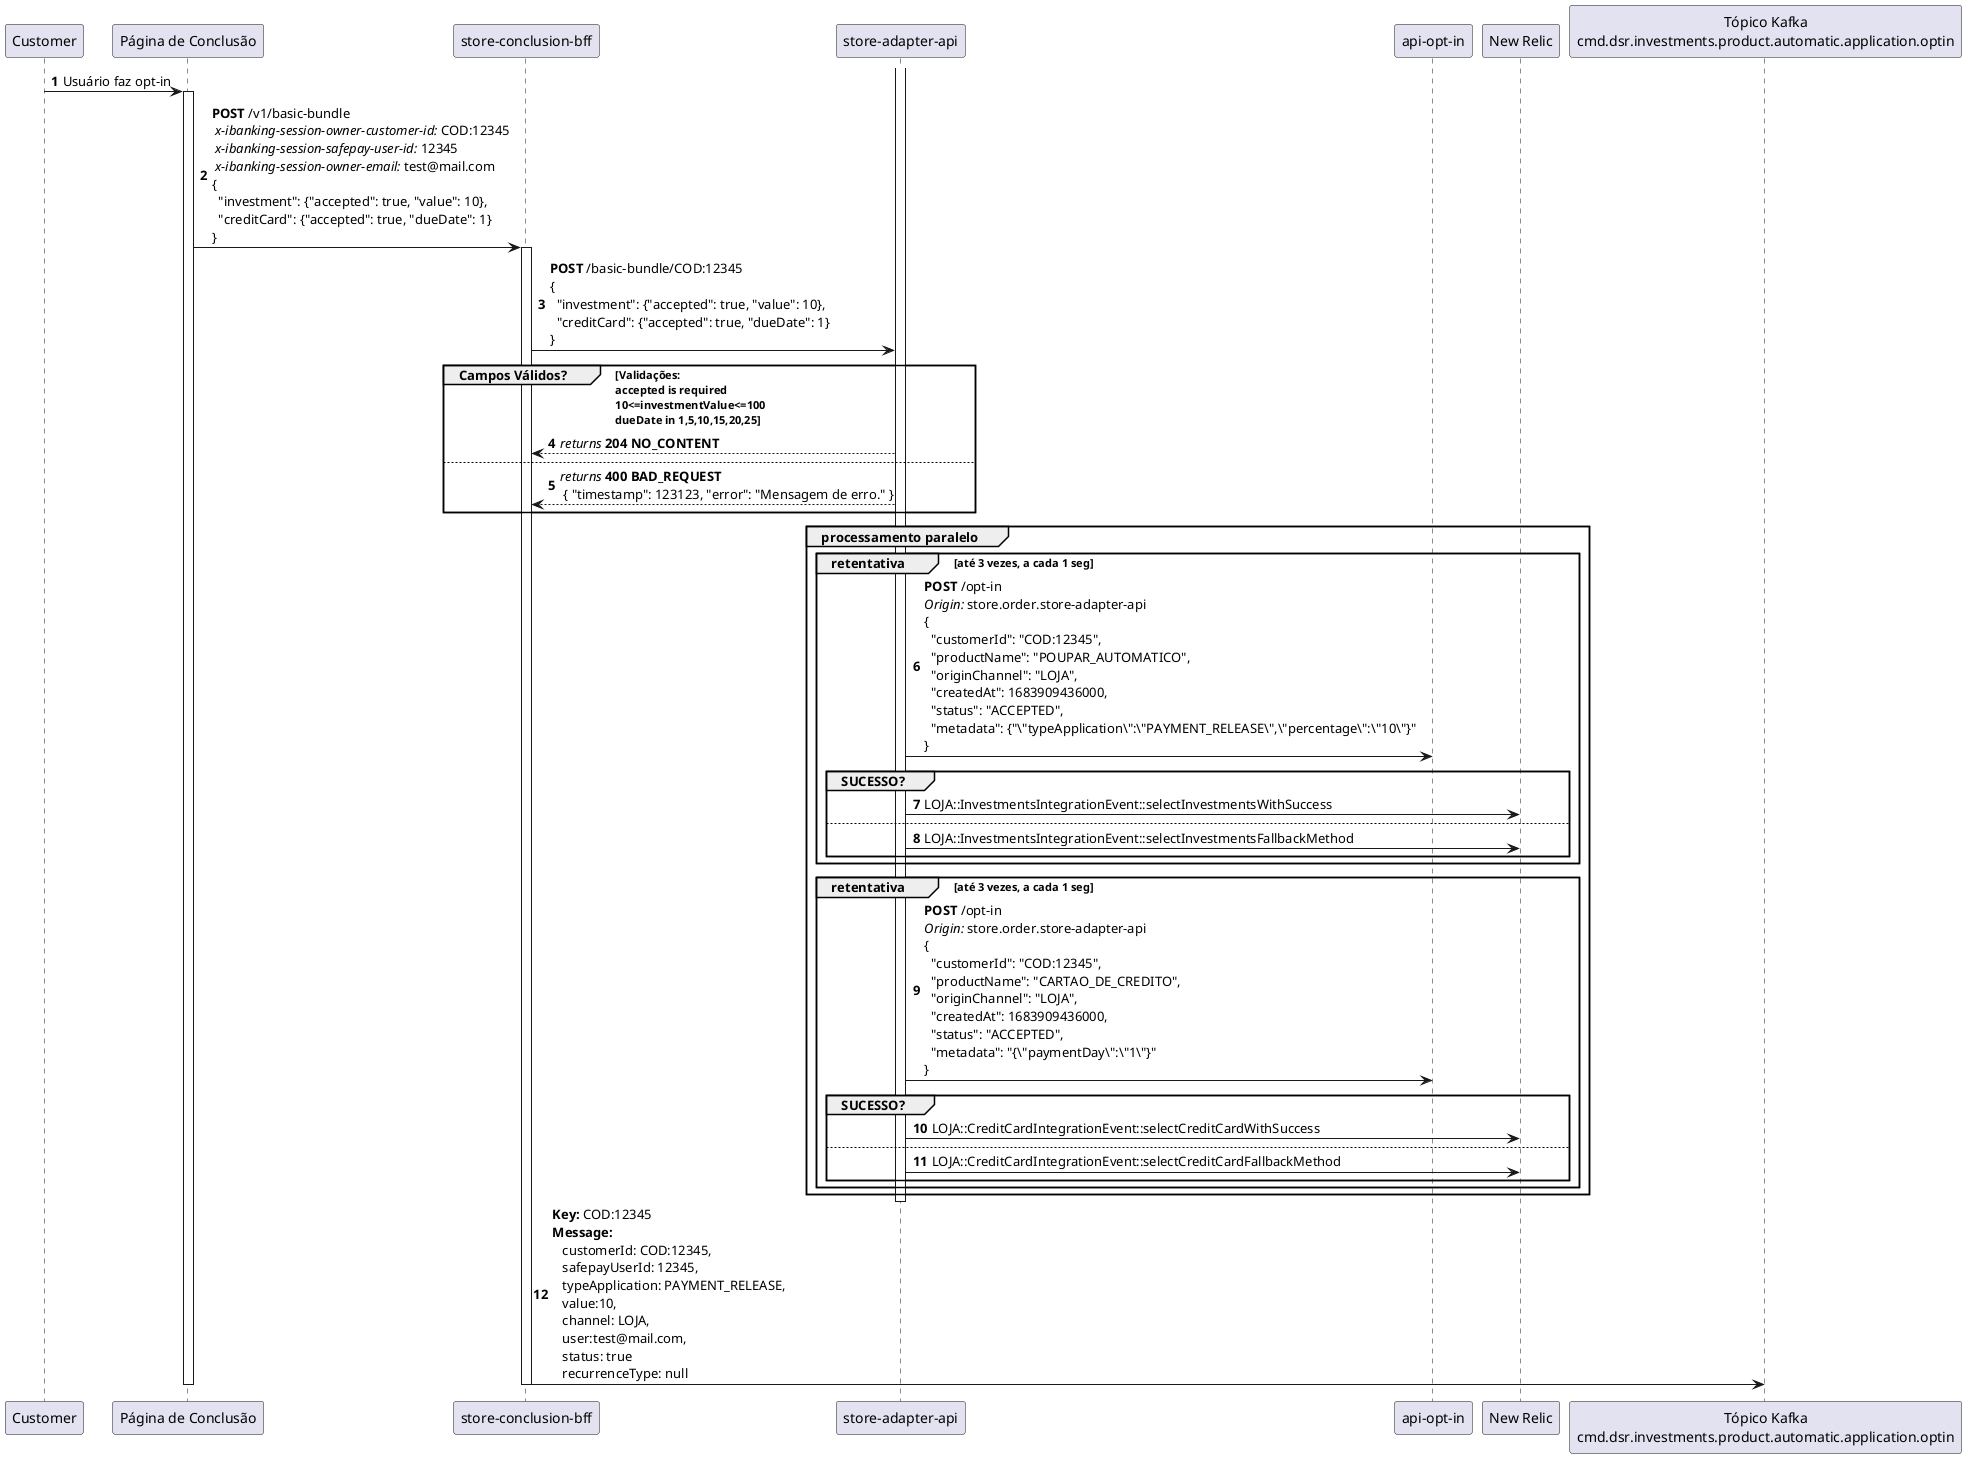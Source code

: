 @startuml
autonumber
Customer->"Página de Conclusão": Usuário faz opt-in
activate "Página de Conclusão"
    "Página de Conclusão"->"store-conclusion-bff": <b>POST</b> /v1/basic-bundle\n// x-ibanking-session-owner-customer-id: //COD:12345\n //x-ibanking-session-safepay-user-id:// 12345\n //x-ibanking-session-owner-email:// test@mail.com\n{\n  "investment": {"accepted": true, "value": 10},\n  "creditCard": {"accepted": true, "dueDate": 1}\n}
    activate "store-conclusion-bff"
        "store-conclusion-bff"->"store-adapter-api": <b>POST</b> /basic-bundle/COD:12345\n{\n  "investment": {"accepted": true, "value": 10},\n  "creditCard": {"accepted": true, "dueDate": 1}\n}
        group Campos Válidos? [Validações:\naccepted is required\n10<=investmentValue<=100\ndueDate in 1,5,10,15,20,25]
            "store-adapter-api"-->"store-conclusion-bff": <i>returns</i> <b>204 NO_CONTENT</b>
        else
            "store-adapter-api"-->"store-conclusion-bff": <i>returns</i> <b>400 BAD_REQUEST</b>\n { "timestamp": 123123, "error": "Mensagem de erro." }
        end
    activate "store-adapter-api"
        group processamento paralelo
            group retentativa [até 3 vezes, a cada 1 seg]
                "store-adapter-api"->"api-opt-in": <b>POST</b> /opt-in \n//Origin:// store.order.store-adapter-api\n{\n  "customerId": "COD:12345",\n  "productName": "POUPAR_AUTOMATICO",\n  "originChannel": "LOJA",\n  "createdAt": 1683909436000,\n  "status": "ACCEPTED",\n  "metadata": {"\"typeApplication\":\"PAYMENT_RELEASE\",\"percentage\":\"10\"}"\n}
                group SUCESSO?
                    "store-adapter-api"->"New Relic": LOJA::InvestmentsIntegrationEvent::selectInvestmentsWithSuccess
                else
                    "store-adapter-api"->"New Relic": LOJA::InvestmentsIntegrationEvent::selectInvestmentsFallbackMethod
                end
            end
            group retentativa [até 3 vezes, a cada 1 seg]
                "store-adapter-api"->"api-opt-in": <b>POST</b> /opt-in \n//Origin:// store.order.store-adapter-api\n{\n  "customerId": "COD:12345",\n  "productName": "CARTAO_DE_CREDITO",\n  "originChannel": "LOJA",\n  "createdAt": 1683909436000,\n  "status": "ACCEPTED",\n  "metadata": "{\"paymentDay\":\"1\"}"\n}
                group SUCESSO?
                    "store-adapter-api"->"New Relic": LOJA::CreditCardIntegrationEvent::selectCreditCardWithSuccess
                else
                    "store-adapter-api"->"New Relic": LOJA::CreditCardIntegrationEvent::selectCreditCardFallbackMethod
                end
            end
        end
    deactivate "store-adapter-api"
    "store-conclusion-bff"->"Tópico Kafka\ncmd.dsr.investments.product.automatic.application.optin": <b>Key:</b> COD:12345\n<b>Message:</b>\n   customerId: COD:12345,\n   safepayUserId: 12345,\n   typeApplication: PAYMENT_RELEASE,\n   value:10,\n   channel: LOJA,\n   user:test@mail.com,\n   status: true\n   recurrenceType: null
    deactivate "store-conclusion-bff"
deactivate "Página de Conclusão"
@enduml
